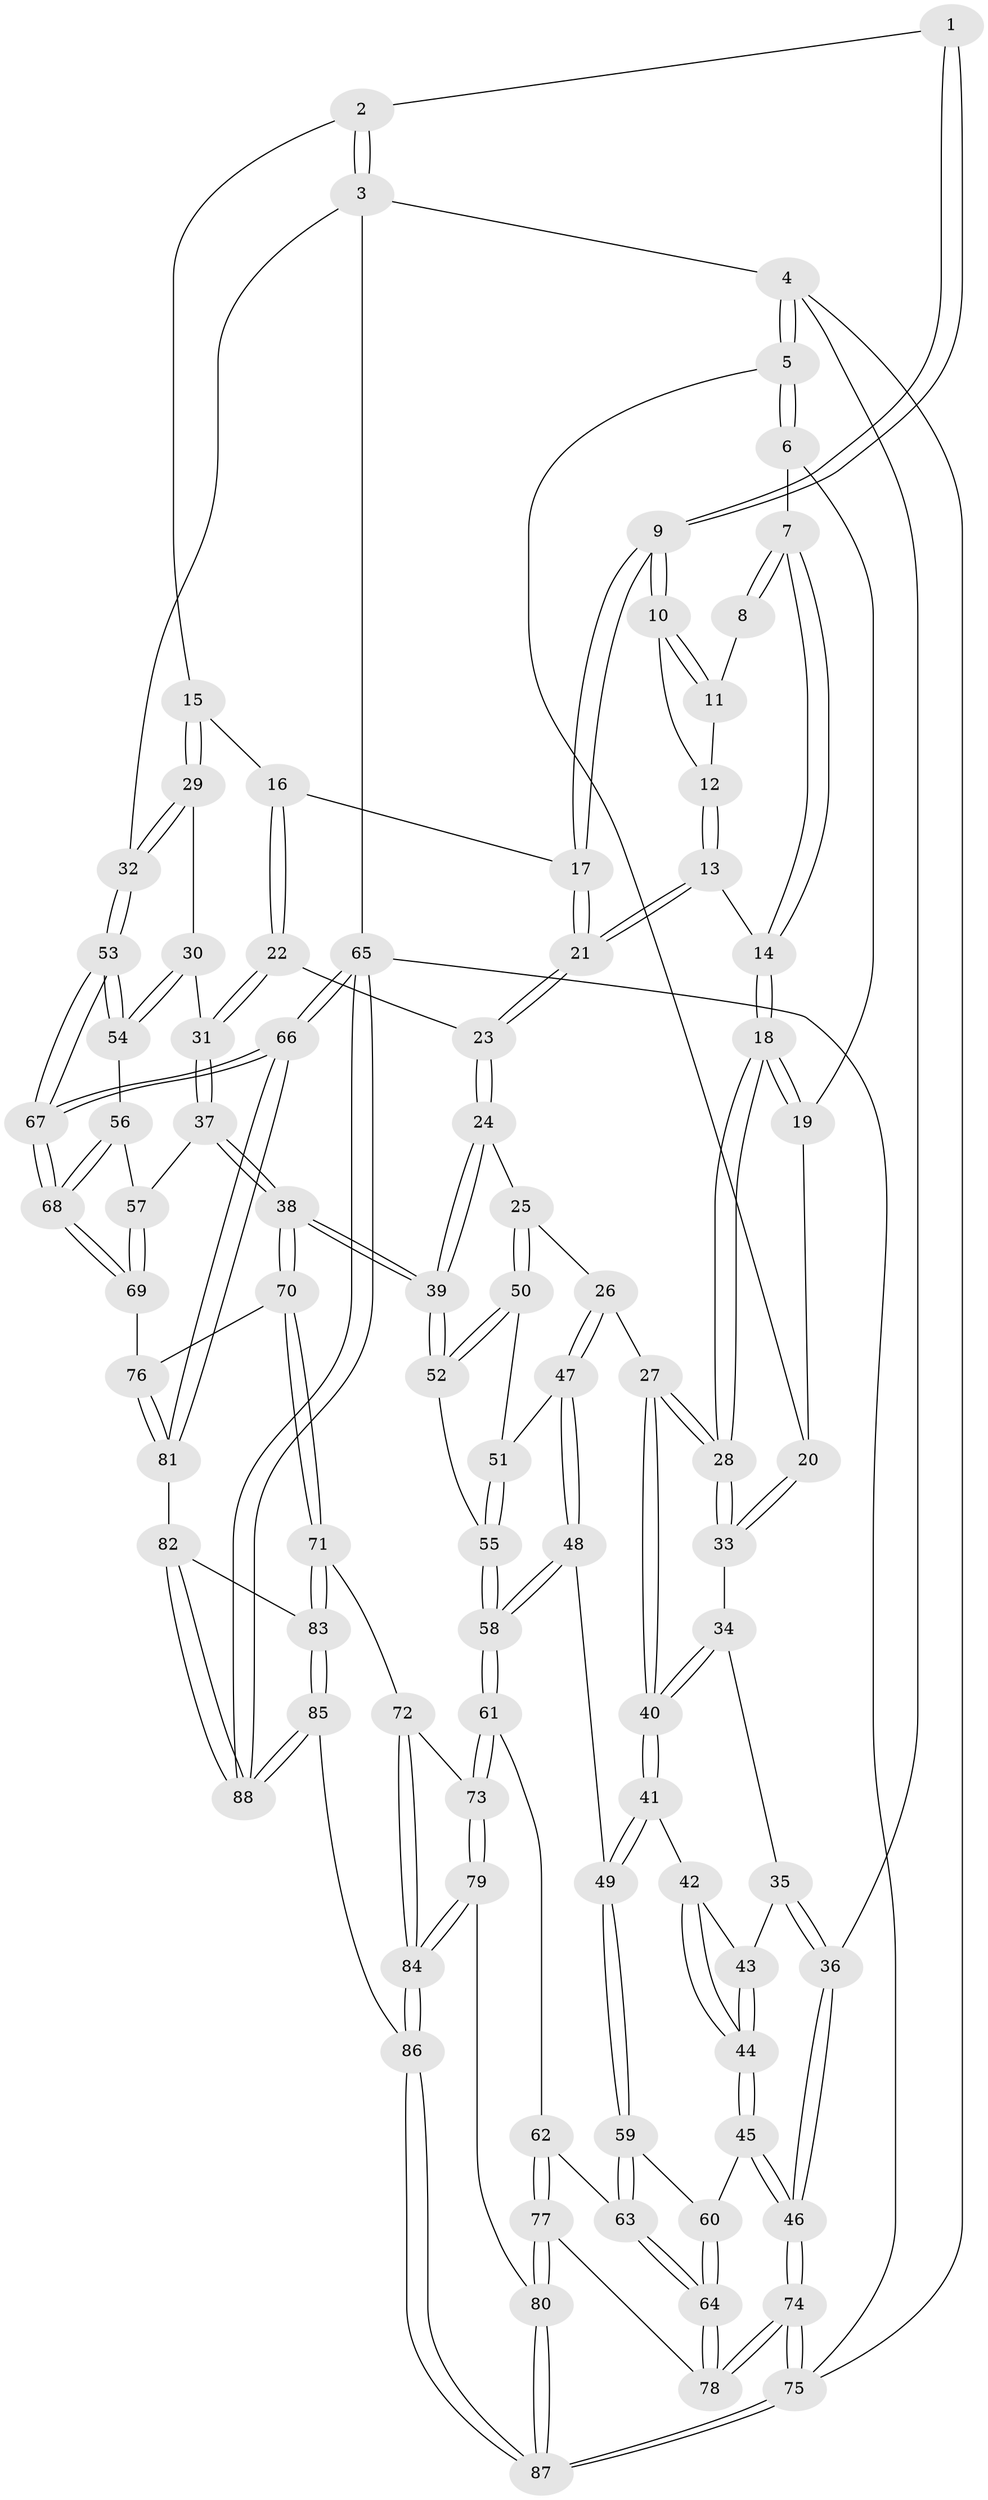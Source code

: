 // coarse degree distribution, {3: 0.2653061224489796, 5: 0.32653061224489793, 7: 0.02040816326530612, 6: 0.02040816326530612, 4: 0.3469387755102041, 2: 0.02040816326530612}
// Generated by graph-tools (version 1.1) at 2025/42/03/06/25 10:42:36]
// undirected, 88 vertices, 217 edges
graph export_dot {
graph [start="1"]
  node [color=gray90,style=filled];
  1 [pos="+0.9149695176331462+0"];
  2 [pos="+0.9809102038564692+0"];
  3 [pos="+1+0"];
  4 [pos="+0+0"];
  5 [pos="+0+0"];
  6 [pos="+0.39967488059243733+0"];
  7 [pos="+0.4628954756143366+0"];
  8 [pos="+0.53055518108332+0"];
  9 [pos="+0.7132378697708519+0.07941487335122999"];
  10 [pos="+0.7060979834283646+0.07235751080414561"];
  11 [pos="+0.5727620080629139+0"];
  12 [pos="+0.5815714949920345+0.07606361715290903"];
  13 [pos="+0.5732827969684255+0.13442447608615668"];
  14 [pos="+0.46594347475586523+0.14853797818890338"];
  15 [pos="+0.8349861243076426+0.1322031342735926"];
  16 [pos="+0.7434515145666433+0.1230012998762699"];
  17 [pos="+0.7303138434720909+0.1174154834045321"];
  18 [pos="+0.3864138215089649+0.2299453392123079"];
  19 [pos="+0.33255696269401175+0"];
  20 [pos="+0.16913849799786668+0.15481699728401685"];
  21 [pos="+0.6179844568821428+0.16683922967055273"];
  22 [pos="+0.6981580369523857+0.30070836558927416"];
  23 [pos="+0.6179753783317281+0.2706876015360662"];
  24 [pos="+0.5019367501134467+0.3354103239930319"];
  25 [pos="+0.4752554624399792+0.33593218140938796"];
  26 [pos="+0.4120073672462252+0.2995448249633866"];
  27 [pos="+0.3989333735582769+0.2897356797599386"];
  28 [pos="+0.3783478120725476+0.2463099599637037"];
  29 [pos="+0.901719089901837+0.22065481179403607"];
  30 [pos="+0.8086312838026307+0.36358746353761906"];
  31 [pos="+0.7920861198527035+0.3785374233847153"];
  32 [pos="+1+0.20319242066739607"];
  33 [pos="+0.17690747995140949+0.19832982272644423"];
  34 [pos="+0.13065095544229394+0.24794760879088404"];
  35 [pos="+0.1121450527520075+0.26017731138776795"];
  36 [pos="+0+0.34431860300732203"];
  37 [pos="+0.7544870847293539+0.53860426983377"];
  38 [pos="+0.7507043529111149+0.5421155544450357"];
  39 [pos="+0.7399243023689139+0.5399637476439668"];
  40 [pos="+0.2645762291142243+0.44812288612566953"];
  41 [pos="+0.25629714432923434+0.47250092942636623"];
  42 [pos="+0.156951967082678+0.4459109373083666"];
  43 [pos="+0.13177869044949414+0.36402615892193174"];
  44 [pos="+0.031053857774919497+0.5150184410060131"];
  45 [pos="+0+0.5582582000354703"];
  46 [pos="+0+0.5901641735817799"];
  47 [pos="+0.3729721306205693+0.5025762893105304"];
  48 [pos="+0.35684029701488573+0.5193075184942558"];
  49 [pos="+0.2624172575431668+0.49674156723408114"];
  50 [pos="+0.47569649652477985+0.45608458873254193"];
  51 [pos="+0.47455035265993184+0.4587643384027212"];
  52 [pos="+0.6634400386828941+0.5486391517135919"];
  53 [pos="+1+0.45513697058253816"];
  54 [pos="+1+0.4598702389555508"];
  55 [pos="+0.47162977055309874+0.6123958797989749"];
  56 [pos="+0.8889846159293466+0.5491515362058156"];
  57 [pos="+0.879283708828834+0.550508564930857"];
  58 [pos="+0.4472690174593497+0.6369099243170737"];
  59 [pos="+0.24611923201971894+0.5353993640386788"];
  60 [pos="+0.20896005552964203+0.5666273525221229"];
  61 [pos="+0.44249065824332257+0.6514162925015942"];
  62 [pos="+0.37710587865056094+0.6605784539018262"];
  63 [pos="+0.3054652678318855+0.6204455697664923"];
  64 [pos="+0.19836975124754747+0.7090324417691444"];
  65 [pos="+1+1"];
  66 [pos="+1+1"];
  67 [pos="+1+0.7525246522049097"];
  68 [pos="+1+0.753169358269848"];
  69 [pos="+1+0.7650601981195313"];
  70 [pos="+0.746634512755351+0.650767153433249"];
  71 [pos="+0.6631957551769898+0.7940021216988511"];
  72 [pos="+0.5925515198751209+0.7986779784046892"];
  73 [pos="+0.48816779292389595+0.7631556283591465"];
  74 [pos="+0+0.8538676193642334"];
  75 [pos="+0+1"];
  76 [pos="+0.9400743866660065+0.7891438348973518"];
  77 [pos="+0.19453887840193906+0.8092229822350234"];
  78 [pos="+0.17088144060377705+0.8024910954177606"];
  79 [pos="+0.36752103626496874+0.87593491564862"];
  80 [pos="+0.2325113867851834+0.8354897671171736"];
  81 [pos="+0.9067076522608712+0.8550830115381005"];
  82 [pos="+0.857901443861918+0.9205074941207486"];
  83 [pos="+0.7037580372383226+0.8654746577125874"];
  84 [pos="+0.45885790988574426+1"];
  85 [pos="+0.605612149930819+1"];
  86 [pos="+0.4674535416749985+1"];
  87 [pos="+0.2616994430648598+1"];
  88 [pos="+1+1"];
  1 -- 2;
  1 -- 9;
  1 -- 9;
  2 -- 3;
  2 -- 3;
  2 -- 15;
  3 -- 4;
  3 -- 32;
  3 -- 65;
  4 -- 5;
  4 -- 5;
  4 -- 36;
  4 -- 75;
  5 -- 6;
  5 -- 6;
  5 -- 20;
  6 -- 7;
  6 -- 19;
  7 -- 8;
  7 -- 8;
  7 -- 14;
  7 -- 14;
  8 -- 11;
  9 -- 10;
  9 -- 10;
  9 -- 17;
  9 -- 17;
  10 -- 11;
  10 -- 11;
  10 -- 12;
  11 -- 12;
  12 -- 13;
  12 -- 13;
  13 -- 14;
  13 -- 21;
  13 -- 21;
  14 -- 18;
  14 -- 18;
  15 -- 16;
  15 -- 29;
  15 -- 29;
  16 -- 17;
  16 -- 22;
  16 -- 22;
  17 -- 21;
  17 -- 21;
  18 -- 19;
  18 -- 19;
  18 -- 28;
  18 -- 28;
  19 -- 20;
  20 -- 33;
  20 -- 33;
  21 -- 23;
  21 -- 23;
  22 -- 23;
  22 -- 31;
  22 -- 31;
  23 -- 24;
  23 -- 24;
  24 -- 25;
  24 -- 39;
  24 -- 39;
  25 -- 26;
  25 -- 50;
  25 -- 50;
  26 -- 27;
  26 -- 47;
  26 -- 47;
  27 -- 28;
  27 -- 28;
  27 -- 40;
  27 -- 40;
  28 -- 33;
  28 -- 33;
  29 -- 30;
  29 -- 32;
  29 -- 32;
  30 -- 31;
  30 -- 54;
  30 -- 54;
  31 -- 37;
  31 -- 37;
  32 -- 53;
  32 -- 53;
  33 -- 34;
  34 -- 35;
  34 -- 40;
  34 -- 40;
  35 -- 36;
  35 -- 36;
  35 -- 43;
  36 -- 46;
  36 -- 46;
  37 -- 38;
  37 -- 38;
  37 -- 57;
  38 -- 39;
  38 -- 39;
  38 -- 70;
  38 -- 70;
  39 -- 52;
  39 -- 52;
  40 -- 41;
  40 -- 41;
  41 -- 42;
  41 -- 49;
  41 -- 49;
  42 -- 43;
  42 -- 44;
  42 -- 44;
  43 -- 44;
  43 -- 44;
  44 -- 45;
  44 -- 45;
  45 -- 46;
  45 -- 46;
  45 -- 60;
  46 -- 74;
  46 -- 74;
  47 -- 48;
  47 -- 48;
  47 -- 51;
  48 -- 49;
  48 -- 58;
  48 -- 58;
  49 -- 59;
  49 -- 59;
  50 -- 51;
  50 -- 52;
  50 -- 52;
  51 -- 55;
  51 -- 55;
  52 -- 55;
  53 -- 54;
  53 -- 54;
  53 -- 67;
  53 -- 67;
  54 -- 56;
  55 -- 58;
  55 -- 58;
  56 -- 57;
  56 -- 68;
  56 -- 68;
  57 -- 69;
  57 -- 69;
  58 -- 61;
  58 -- 61;
  59 -- 60;
  59 -- 63;
  59 -- 63;
  60 -- 64;
  60 -- 64;
  61 -- 62;
  61 -- 73;
  61 -- 73;
  62 -- 63;
  62 -- 77;
  62 -- 77;
  63 -- 64;
  63 -- 64;
  64 -- 78;
  64 -- 78;
  65 -- 66;
  65 -- 66;
  65 -- 88;
  65 -- 88;
  65 -- 75;
  66 -- 67;
  66 -- 67;
  66 -- 81;
  66 -- 81;
  67 -- 68;
  67 -- 68;
  68 -- 69;
  68 -- 69;
  69 -- 76;
  70 -- 71;
  70 -- 71;
  70 -- 76;
  71 -- 72;
  71 -- 83;
  71 -- 83;
  72 -- 73;
  72 -- 84;
  72 -- 84;
  73 -- 79;
  73 -- 79;
  74 -- 75;
  74 -- 75;
  74 -- 78;
  74 -- 78;
  75 -- 87;
  75 -- 87;
  76 -- 81;
  76 -- 81;
  77 -- 78;
  77 -- 80;
  77 -- 80;
  79 -- 80;
  79 -- 84;
  79 -- 84;
  80 -- 87;
  80 -- 87;
  81 -- 82;
  82 -- 83;
  82 -- 88;
  82 -- 88;
  83 -- 85;
  83 -- 85;
  84 -- 86;
  84 -- 86;
  85 -- 86;
  85 -- 88;
  85 -- 88;
  86 -- 87;
  86 -- 87;
}
